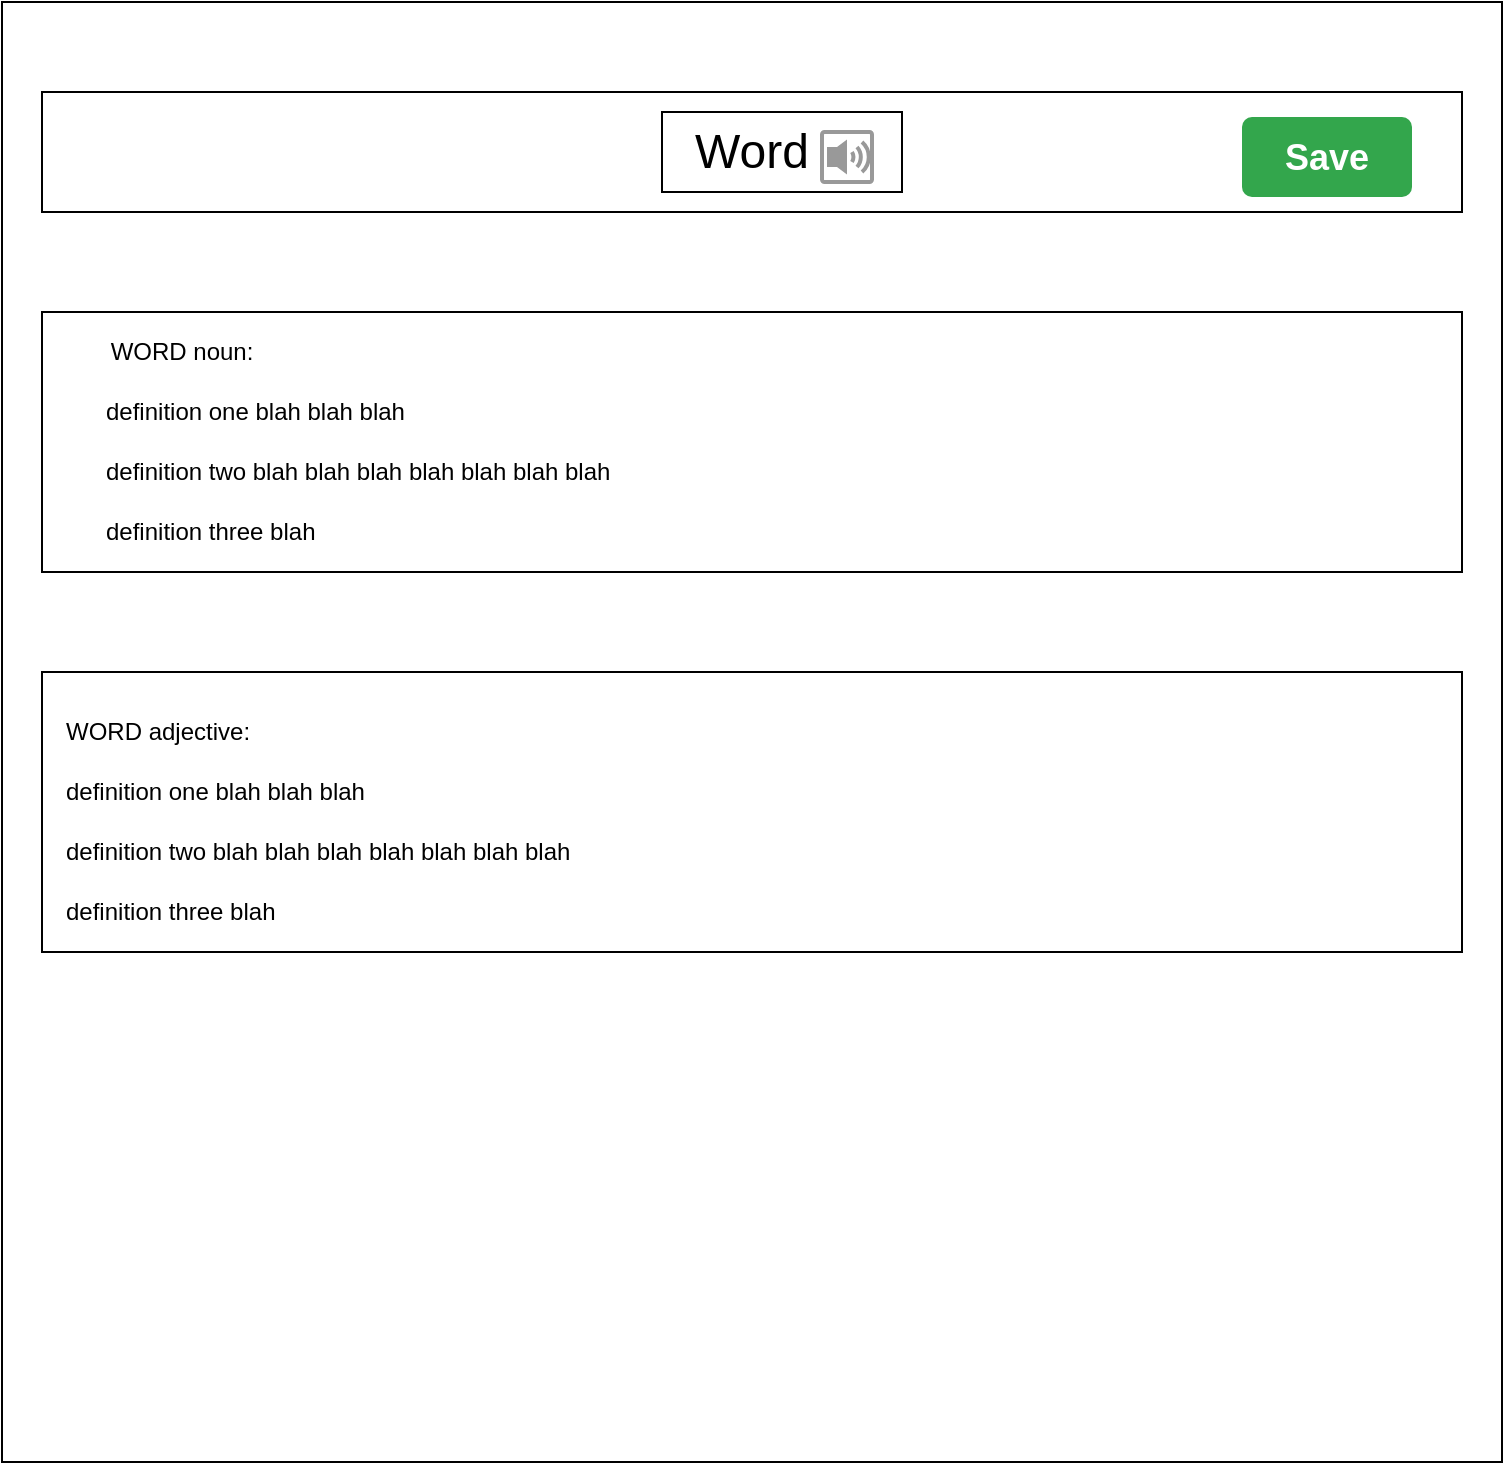 <mxfile version="15.3.7" type="device"><diagram id="jkYlDw3xhe4SEX7ZHYO5" name="Page-1"><mxGraphModel dx="1422" dy="791" grid="1" gridSize="10" guides="1" tooltips="1" connect="1" arrows="1" fold="1" page="1" pageScale="1" pageWidth="850" pageHeight="1100" math="0" shadow="0"><root><mxCell id="0"/><mxCell id="1" parent="0"/><mxCell id="gpYXeACmX52b2UW5Ht_W-1" value="" style="rounded=0;whiteSpace=wrap;html=1;" vertex="1" parent="1"><mxGeometry x="50" y="45" width="750" height="730" as="geometry"/></mxCell><mxCell id="gpYXeACmX52b2UW5Ht_W-3" value="" style="rounded=0;whiteSpace=wrap;html=1;" vertex="1" parent="1"><mxGeometry x="70" y="90" width="710" height="60" as="geometry"/></mxCell><mxCell id="gpYXeACmX52b2UW5Ht_W-16" value="" style="rounded=0;whiteSpace=wrap;html=1;" vertex="1" parent="1"><mxGeometry x="380" y="100" width="120" height="40" as="geometry"/></mxCell><mxCell id="gpYXeACmX52b2UW5Ht_W-2" value="&lt;font style=&quot;font-size: 24px&quot;&gt;Word&lt;/font&gt;" style="text;html=1;strokeColor=none;fillColor=none;align=center;verticalAlign=middle;whiteSpace=wrap;rounded=0;" vertex="1" parent="1"><mxGeometry x="330" y="110" width="190" height="20" as="geometry"/></mxCell><mxCell id="gpYXeACmX52b2UW5Ht_W-4" value="" style="strokeColor=#999999;verticalLabelPosition=bottom;shadow=0;dashed=0;verticalAlign=top;strokeWidth=2;html=1;shape=mxgraph.mockup.misc.volumeIcon;" vertex="1" parent="1"><mxGeometry x="460" y="110" width="25" height="25" as="geometry"/></mxCell><mxCell id="gpYXeACmX52b2UW5Ht_W-5" value="&lt;div align=&quot;center&quot;&gt;&lt;font style=&quot;font-size: 18px&quot;&gt;Save&lt;/font&gt;&lt;/div&gt;" style="html=1;shadow=0;dashed=0;shape=mxgraph.bootstrap.rrect;rSize=5;strokeColor=none;strokeWidth=1;fillColor=#33A64C;fontColor=#FFFFFF;whiteSpace=wrap;align=center;verticalAlign=middle;spacingLeft=0;fontStyle=1;fontSize=14;spacing=5;" vertex="1" parent="1"><mxGeometry x="670" y="102.5" width="85" height="40" as="geometry"/></mxCell><mxCell id="gpYXeACmX52b2UW5Ht_W-6" value="" style="rounded=0;whiteSpace=wrap;html=1;" vertex="1" parent="1"><mxGeometry x="70" y="200" width="710" height="130" as="geometry"/></mxCell><mxCell id="gpYXeACmX52b2UW5Ht_W-7" value="WORD noun:" style="text;html=1;strokeColor=none;fillColor=none;align=center;verticalAlign=middle;whiteSpace=wrap;rounded=0;" vertex="1" parent="1"><mxGeometry x="80" y="210" width="120" height="20" as="geometry"/></mxCell><mxCell id="gpYXeACmX52b2UW5Ht_W-8" value="&lt;div align=&quot;left&quot;&gt;definition one blah blah blah&lt;/div&gt;" style="text;html=1;strokeColor=none;fillColor=none;align=left;verticalAlign=middle;whiteSpace=wrap;rounded=0;" vertex="1" parent="1"><mxGeometry x="100" y="240" width="230" height="20" as="geometry"/></mxCell><mxCell id="gpYXeACmX52b2UW5Ht_W-9" value="&lt;div align=&quot;left&quot;&gt;definition two blah blah blah blah blah blah blah&lt;/div&gt;" style="text;html=1;strokeColor=none;fillColor=none;align=left;verticalAlign=middle;whiteSpace=wrap;rounded=0;" vertex="1" parent="1"><mxGeometry x="100" y="270" width="320" height="20" as="geometry"/></mxCell><mxCell id="gpYXeACmX52b2UW5Ht_W-10" value="&lt;div align=&quot;left&quot;&gt;definition three blah&lt;br&gt;&lt;/div&gt;" style="text;html=1;strokeColor=none;fillColor=none;align=left;verticalAlign=middle;whiteSpace=wrap;rounded=0;" vertex="1" parent="1"><mxGeometry x="100" y="300" width="130" height="20" as="geometry"/></mxCell><mxCell id="gpYXeACmX52b2UW5Ht_W-11" value="" style="rounded=0;whiteSpace=wrap;html=1;" vertex="1" parent="1"><mxGeometry x="70" y="380" width="710" height="140" as="geometry"/></mxCell><mxCell id="gpYXeACmX52b2UW5Ht_W-12" value="&lt;div align=&quot;left&quot;&gt;WORD adjective:&lt;/div&gt;" style="text;html=1;strokeColor=none;fillColor=none;align=left;verticalAlign=middle;whiteSpace=wrap;rounded=0;" vertex="1" parent="1"><mxGeometry x="80" y="400" width="120" height="20" as="geometry"/></mxCell><mxCell id="gpYXeACmX52b2UW5Ht_W-13" value="&lt;div align=&quot;left&quot;&gt;definition one blah blah blah&lt;/div&gt;" style="text;html=1;strokeColor=none;fillColor=none;align=left;verticalAlign=middle;whiteSpace=wrap;rounded=0;" vertex="1" parent="1"><mxGeometry x="80" y="430" width="230" height="20" as="geometry"/></mxCell><mxCell id="gpYXeACmX52b2UW5Ht_W-14" value="&lt;div align=&quot;left&quot;&gt;definition two blah blah blah blah blah blah blah&lt;/div&gt;" style="text;html=1;strokeColor=none;fillColor=none;align=left;verticalAlign=middle;whiteSpace=wrap;rounded=0;" vertex="1" parent="1"><mxGeometry x="80" y="460" width="320" height="20" as="geometry"/></mxCell><mxCell id="gpYXeACmX52b2UW5Ht_W-15" value="&lt;div align=&quot;left&quot;&gt;definition three blah&lt;br&gt;&lt;/div&gt;" style="text;html=1;strokeColor=none;fillColor=none;align=left;verticalAlign=middle;whiteSpace=wrap;rounded=0;" vertex="1" parent="1"><mxGeometry x="80" y="490" width="130" height="20" as="geometry"/></mxCell></root></mxGraphModel></diagram></mxfile>